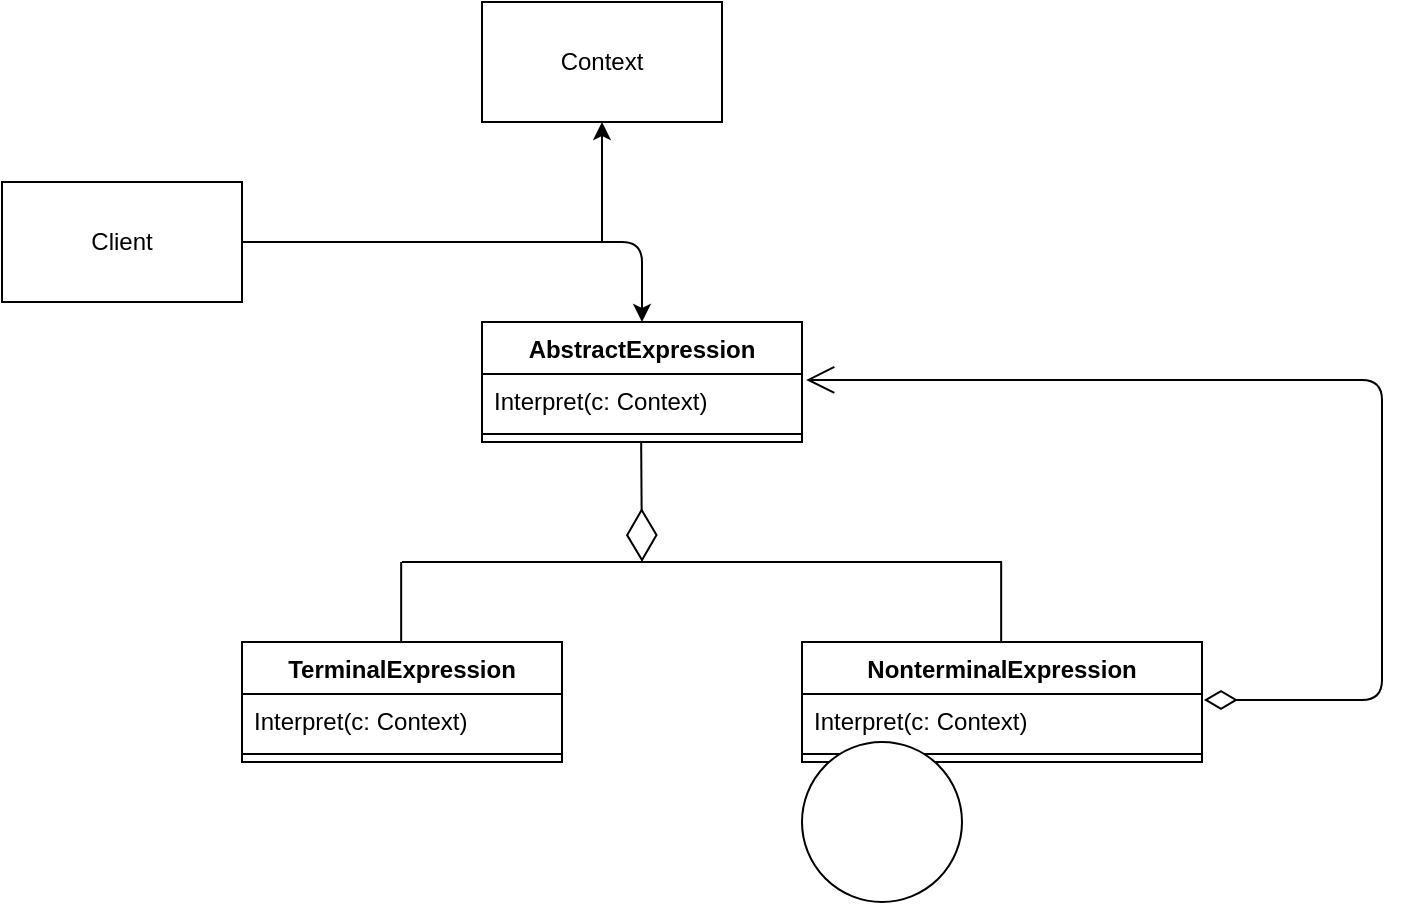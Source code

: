 <mxfile version="13.7.9" type="embed"><diagram id="jfGJ7QuQ0Vsg-UIZJNoH" name="Page-1"><mxGraphModel dx="1178" dy="940" grid="1" gridSize="10" guides="1" tooltips="1" connect="1" arrows="1" fold="1" page="1" pageScale="1" pageWidth="850" pageHeight="1100" math="0" shadow="0"><root><mxCell id="0"/><mxCell id="1" parent="0"/><mxCell id="4" value="" style="edgeStyle=orthogonalEdgeStyle;rounded=0;orthogonalLoop=1;jettySize=auto;html=1;" edge="1" parent="1" source="2" target="3"><mxGeometry relative="1" as="geometry"/></mxCell><mxCell id="2" value="Client" style="rounded=0;whiteSpace=wrap;html=1;" vertex="1" parent="1"><mxGeometry x="80" y="130" width="120" height="60" as="geometry"/></mxCell><mxCell id="3" value="Context" style="whiteSpace=wrap;html=1;rounded=0;" vertex="1" parent="1"><mxGeometry x="320" y="40" width="120" height="60" as="geometry"/></mxCell><mxCell id="5" value="AbstractExpression" style="swimlane;fontStyle=1;align=center;verticalAlign=top;childLayout=stackLayout;horizontal=1;startSize=26;horizontalStack=0;resizeParent=1;resizeParentMax=0;resizeLast=0;collapsible=1;marginBottom=0;" vertex="1" parent="1"><mxGeometry x="320" y="200" width="160" height="60" as="geometry"/></mxCell><mxCell id="6" value="Interpret(c: Context)" style="text;strokeColor=none;fillColor=none;align=left;verticalAlign=top;spacingLeft=4;spacingRight=4;overflow=hidden;rotatable=0;points=[[0,0.5],[1,0.5]];portConstraint=eastwest;" vertex="1" parent="5"><mxGeometry y="26" width="160" height="26" as="geometry"/></mxCell><mxCell id="7" value="" style="line;strokeWidth=1;fillColor=none;align=left;verticalAlign=middle;spacingTop=-1;spacingLeft=3;spacingRight=3;rotatable=0;labelPosition=right;points=[];portConstraint=eastwest;" vertex="1" parent="5"><mxGeometry y="52" width="160" height="8" as="geometry"/></mxCell><mxCell id="9" value="" style="endArrow=classic;html=1;exitX=1;exitY=0.5;exitDx=0;exitDy=0;entryX=0.5;entryY=0;entryDx=0;entryDy=0;" edge="1" parent="1" source="2" target="5"><mxGeometry width="50" height="50" relative="1" as="geometry"><mxPoint x="400" y="600" as="sourcePoint"/><mxPoint x="450" y="550" as="targetPoint"/><Array as="points"><mxPoint x="400" y="160"/></Array></mxGeometry></mxCell><mxCell id="18" value="" style="endArrow=open;html=1;endSize=12;startArrow=diamondThin;startSize=14;startFill=0;edgeStyle=orthogonalEdgeStyle;align=left;verticalAlign=bottom;exitX=1.005;exitY=0.115;exitDx=0;exitDy=0;exitPerimeter=0;entryX=1.013;entryY=0.115;entryDx=0;entryDy=0;entryPerimeter=0;" edge="1" parent="1" source="15" target="6"><mxGeometry x="-1" y="3" relative="1" as="geometry"><mxPoint x="770" y="330" as="sourcePoint"/><mxPoint x="770" y="220" as="targetPoint"/><Array as="points"><mxPoint x="770" y="389"/><mxPoint x="770" y="229"/></Array></mxGeometry></mxCell><mxCell id="19" value="" style="endArrow=none;html=1;" edge="1" parent="1"><mxGeometry width="50" height="50" relative="1" as="geometry"><mxPoint x="279.58" y="360" as="sourcePoint"/><mxPoint x="279.58" y="320" as="targetPoint"/></mxGeometry></mxCell><mxCell id="11" value="TerminalExpression" style="swimlane;fontStyle=1;align=center;verticalAlign=top;childLayout=stackLayout;horizontal=1;startSize=26;horizontalStack=0;resizeParent=1;resizeParentMax=0;resizeLast=0;collapsible=1;marginBottom=0;" vertex="1" parent="1"><mxGeometry x="200" y="360" width="160" height="60" as="geometry"/></mxCell><mxCell id="12" value="Interpret(c: Context)" style="text;strokeColor=none;fillColor=none;align=left;verticalAlign=top;spacingLeft=4;spacingRight=4;overflow=hidden;rotatable=0;points=[[0,0.5],[1,0.5]];portConstraint=eastwest;" vertex="1" parent="11"><mxGeometry y="26" width="160" height="26" as="geometry"/></mxCell><mxCell id="13" value="" style="line;strokeWidth=1;fillColor=none;align=left;verticalAlign=middle;spacingTop=-1;spacingLeft=3;spacingRight=3;rotatable=0;labelPosition=right;points=[];portConstraint=eastwest;" vertex="1" parent="11"><mxGeometry y="52" width="160" height="8" as="geometry"/></mxCell><mxCell id="14" value="NonterminalExpression" style="swimlane;fontStyle=1;align=center;verticalAlign=top;childLayout=stackLayout;horizontal=1;startSize=26;horizontalStack=0;resizeParent=1;resizeParentMax=0;resizeLast=0;collapsible=1;marginBottom=0;" vertex="1" parent="1"><mxGeometry x="480" y="360" width="200" height="60" as="geometry"/></mxCell><mxCell id="15" value="Interpret(c: Context)" style="text;strokeColor=none;fillColor=none;align=left;verticalAlign=top;spacingLeft=4;spacingRight=4;overflow=hidden;rotatable=0;points=[[0,0.5],[1,0.5]];portConstraint=eastwest;" vertex="1" parent="14"><mxGeometry y="26" width="200" height="26" as="geometry"/></mxCell><mxCell id="16" value="" style="line;strokeWidth=1;fillColor=none;align=left;verticalAlign=middle;spacingTop=-1;spacingLeft=3;spacingRight=3;rotatable=0;labelPosition=right;points=[];portConstraint=eastwest;" vertex="1" parent="14"><mxGeometry y="52" width="200" height="8" as="geometry"/></mxCell><mxCell id="20" value="" style="endArrow=diamondThin;endFill=0;endSize=24;html=1;" edge="1" parent="1"><mxGeometry width="160" relative="1" as="geometry"><mxPoint x="399.58" y="260" as="sourcePoint"/><mxPoint x="400" y="320" as="targetPoint"/></mxGeometry></mxCell><mxCell id="21" value="" style="endArrow=none;html=1;" edge="1" parent="1"><mxGeometry width="50" height="50" relative="1" as="geometry"><mxPoint x="579.58" y="360" as="sourcePoint"/><mxPoint x="579.58" y="320" as="targetPoint"/></mxGeometry></mxCell><mxCell id="22" value="" style="endArrow=none;html=1;" edge="1" parent="1"><mxGeometry width="50" height="50" relative="1" as="geometry"><mxPoint x="400" y="320" as="sourcePoint"/><mxPoint x="280" y="320" as="targetPoint"/></mxGeometry></mxCell><mxCell id="23" value="" style="endArrow=none;html=1;" edge="1" parent="1"><mxGeometry width="50" height="50" relative="1" as="geometry"><mxPoint x="580" y="320" as="sourcePoint"/><mxPoint x="400" y="320" as="targetPoint"/></mxGeometry></mxCell><mxCell id="24" value="" style="ellipse;whiteSpace=wrap;html=1;" vertex="1" parent="1"><mxGeometry x="480" y="410" width="80" height="80" as="geometry"/></mxCell></root></mxGraphModel></diagram></mxfile>